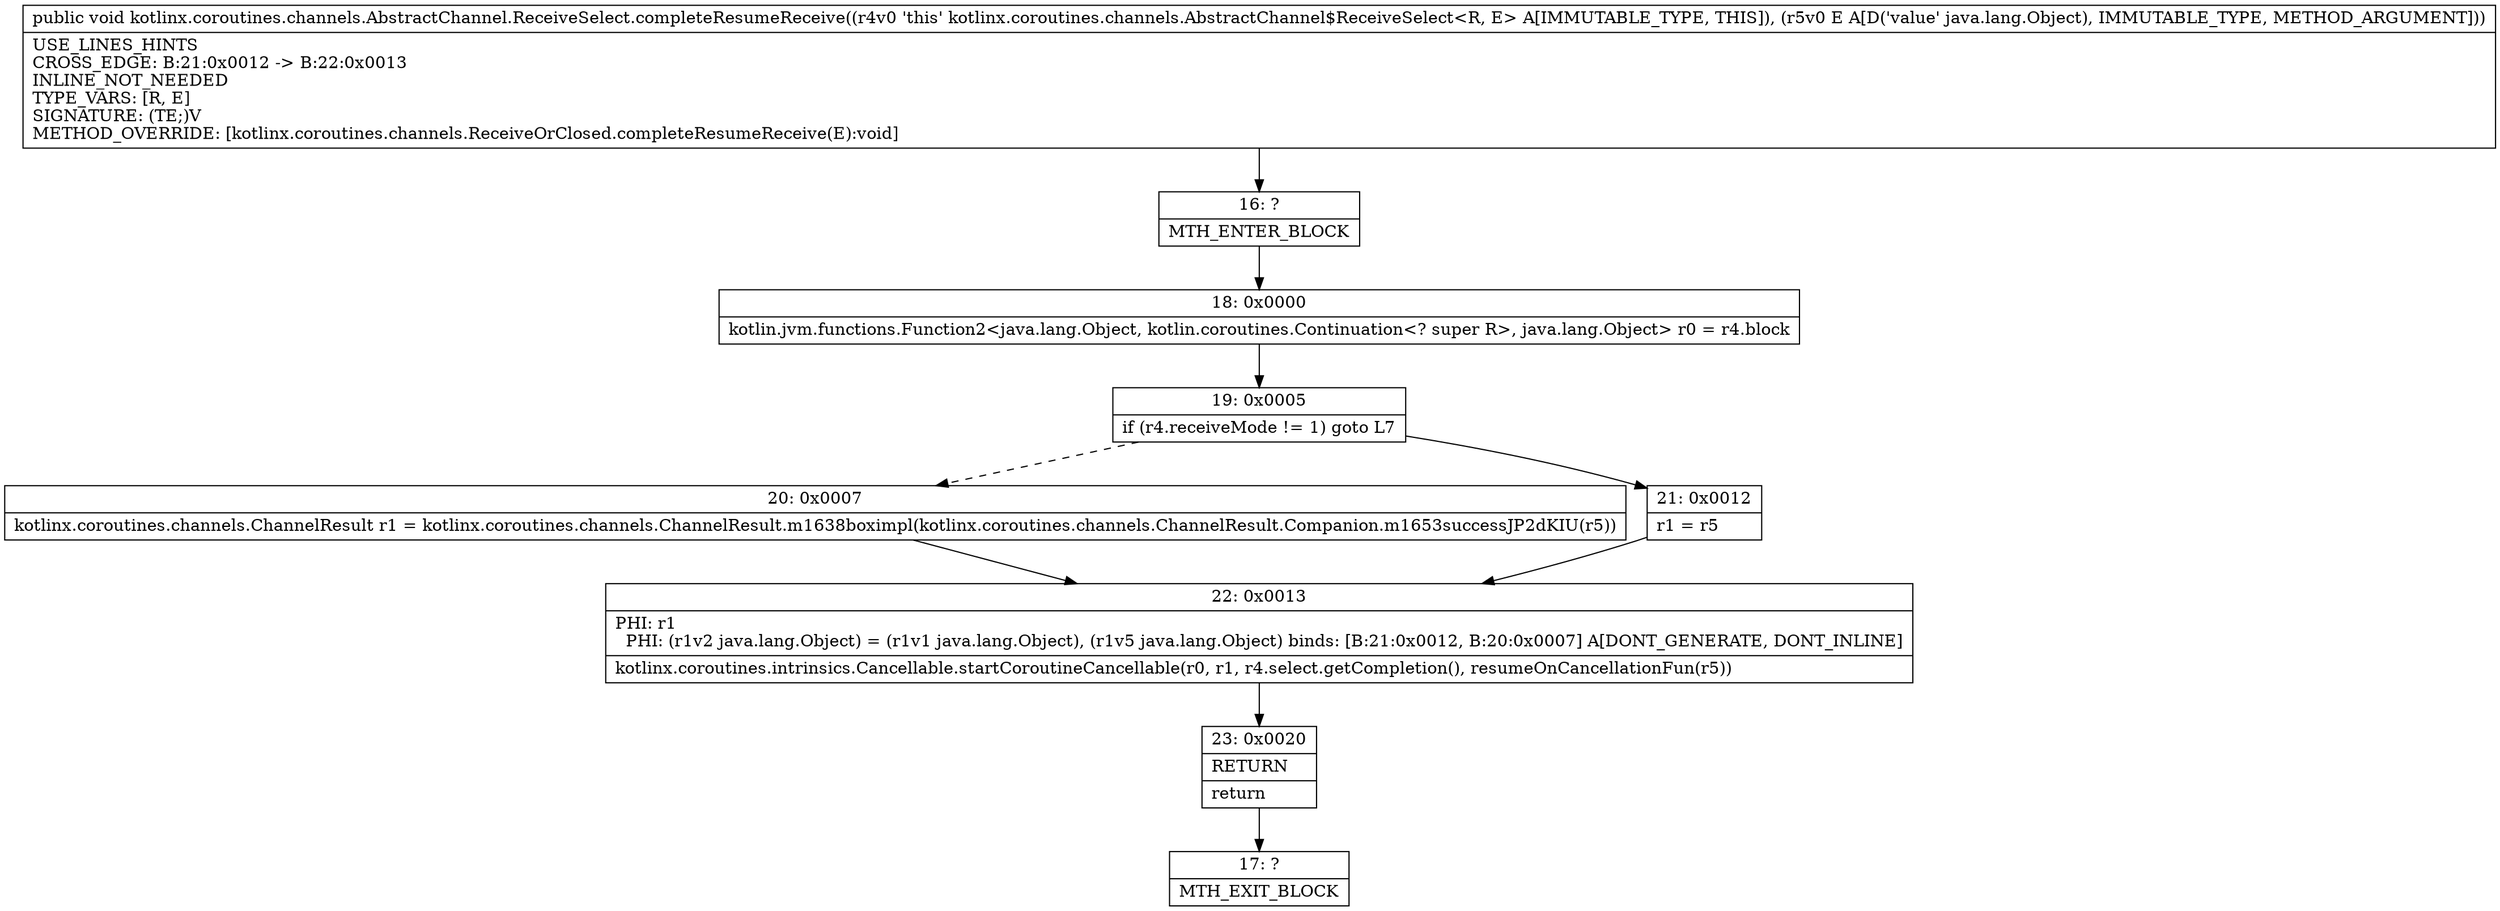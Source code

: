 digraph "CFG forkotlinx.coroutines.channels.AbstractChannel.ReceiveSelect.completeResumeReceive(Ljava\/lang\/Object;)V" {
Node_16 [shape=record,label="{16\:\ ?|MTH_ENTER_BLOCK\l}"];
Node_18 [shape=record,label="{18\:\ 0x0000|kotlin.jvm.functions.Function2\<java.lang.Object, kotlin.coroutines.Continuation\<? super R\>, java.lang.Object\> r0 = r4.block\l}"];
Node_19 [shape=record,label="{19\:\ 0x0005|if (r4.receiveMode != 1) goto L7\l}"];
Node_20 [shape=record,label="{20\:\ 0x0007|kotlinx.coroutines.channels.ChannelResult r1 = kotlinx.coroutines.channels.ChannelResult.m1638boximpl(kotlinx.coroutines.channels.ChannelResult.Companion.m1653successJP2dKIU(r5))\l}"];
Node_22 [shape=record,label="{22\:\ 0x0013|PHI: r1 \l  PHI: (r1v2 java.lang.Object) = (r1v1 java.lang.Object), (r1v5 java.lang.Object) binds: [B:21:0x0012, B:20:0x0007] A[DONT_GENERATE, DONT_INLINE]\l|kotlinx.coroutines.intrinsics.Cancellable.startCoroutineCancellable(r0, r1, r4.select.getCompletion(), resumeOnCancellationFun(r5))\l}"];
Node_23 [shape=record,label="{23\:\ 0x0020|RETURN\l|return\l}"];
Node_17 [shape=record,label="{17\:\ ?|MTH_EXIT_BLOCK\l}"];
Node_21 [shape=record,label="{21\:\ 0x0012|r1 = r5\l}"];
MethodNode[shape=record,label="{public void kotlinx.coroutines.channels.AbstractChannel.ReceiveSelect.completeResumeReceive((r4v0 'this' kotlinx.coroutines.channels.AbstractChannel$ReceiveSelect\<R, E\> A[IMMUTABLE_TYPE, THIS]), (r5v0 E A[D('value' java.lang.Object), IMMUTABLE_TYPE, METHOD_ARGUMENT]))  | USE_LINES_HINTS\lCROSS_EDGE: B:21:0x0012 \-\> B:22:0x0013\lINLINE_NOT_NEEDED\lTYPE_VARS: [R, E]\lSIGNATURE: (TE;)V\lMETHOD_OVERRIDE: [kotlinx.coroutines.channels.ReceiveOrClosed.completeResumeReceive(E):void]\l}"];
MethodNode -> Node_16;Node_16 -> Node_18;
Node_18 -> Node_19;
Node_19 -> Node_20[style=dashed];
Node_19 -> Node_21;
Node_20 -> Node_22;
Node_22 -> Node_23;
Node_23 -> Node_17;
Node_21 -> Node_22;
}

